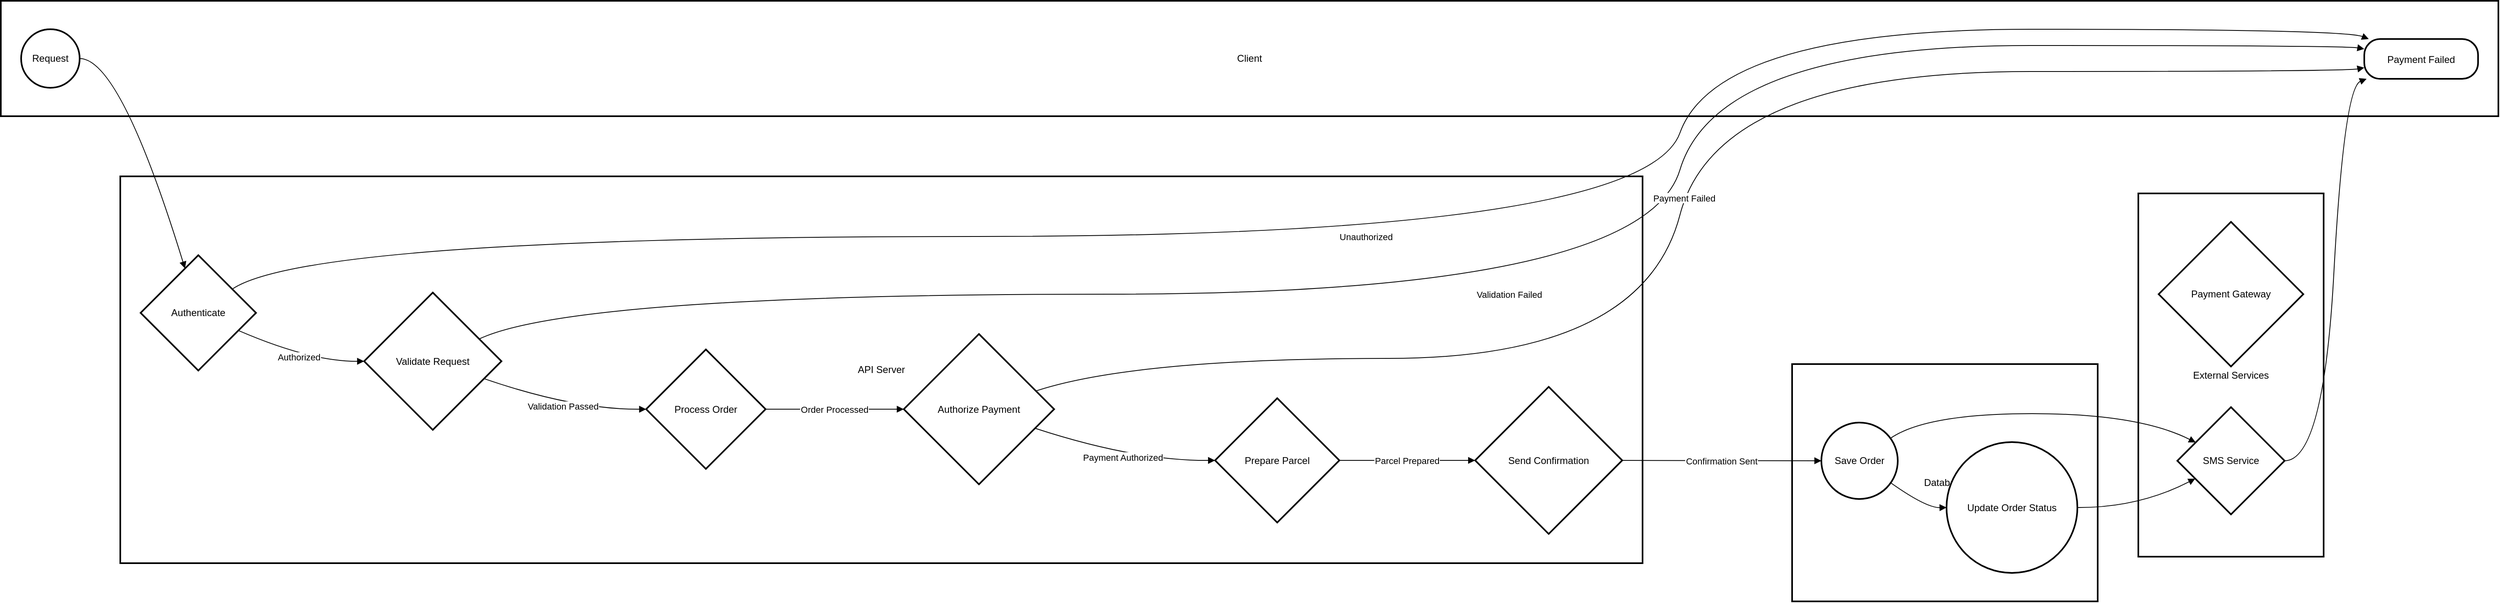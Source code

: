 <mxfile version="24.8.3">
  <diagram name="Strona-1" id="WtAhb_zsk_oFHH4tjgnX">
    <mxGraphModel>
      <root>
        <mxCell id="0" />
        <mxCell id="1" parent="0" />
        <mxCell id="2" value="Client" style="whiteSpace=wrap;strokeWidth=2;" vertex="1" parent="1">
          <mxGeometry x="8" y="8" width="3073" height="142" as="geometry" />
        </mxCell>
        <mxCell id="3" value="External Services" style="whiteSpace=wrap;strokeWidth=2;" vertex="1" parent="1">
          <mxGeometry x="2638" y="245" width="228" height="447" as="geometry" />
        </mxCell>
        <mxCell id="4" value="Database" style="whiteSpace=wrap;strokeWidth=2;" vertex="1" parent="1">
          <mxGeometry x="2212" y="455" width="376" height="292" as="geometry" />
        </mxCell>
        <mxCell id="5" value="API Server" style="whiteSpace=wrap;strokeWidth=2;" vertex="1" parent="1">
          <mxGeometry x="155" y="224" width="1873" height="476" as="geometry" />
        </mxCell>
        <mxCell id="6" value="Request" style="ellipse;aspect=fixed;strokeWidth=2;whiteSpace=wrap;" vertex="1" parent="1">
          <mxGeometry x="33" y="43" width="72" height="72" as="geometry" />
        </mxCell>
        <mxCell id="7" value="Authenticate" style="rhombus;strokeWidth=2;whiteSpace=wrap;" vertex="1" parent="1">
          <mxGeometry x="180" y="321" width="142" height="142" as="geometry" />
        </mxCell>
        <mxCell id="8" value="Validate Request" style="rhombus;strokeWidth=2;whiteSpace=wrap;" vertex="1" parent="1">
          <mxGeometry x="455" y="367" width="169" height="169" as="geometry" />
        </mxCell>
        <mxCell id="9" value="Process Order" style="rhombus;strokeWidth=2;whiteSpace=wrap;" vertex="1" parent="1">
          <mxGeometry x="802" y="437" width="147" height="147" as="geometry" />
        </mxCell>
        <mxCell id="10" value="Authorize Payment" style="rhombus;strokeWidth=2;whiteSpace=wrap;" vertex="1" parent="1">
          <mxGeometry x="1119" y="418" width="185" height="185" as="geometry" />
        </mxCell>
        <mxCell id="11" value="Prepare Parcel" style="rhombus;strokeWidth=2;whiteSpace=wrap;" vertex="1" parent="1">
          <mxGeometry x="1502" y="497" width="153" height="153" as="geometry" />
        </mxCell>
        <mxCell id="12" value="Send Confirmation" style="rhombus;strokeWidth=2;whiteSpace=wrap;" vertex="1" parent="1">
          <mxGeometry x="1822" y="483" width="181" height="181" as="geometry" />
        </mxCell>
        <mxCell id="13" value="Save Order" style="ellipse;aspect=fixed;strokeWidth=2;whiteSpace=wrap;" vertex="1" parent="1">
          <mxGeometry x="2248" y="527" width="94" height="94" as="geometry" />
        </mxCell>
        <mxCell id="14" value="Update Order Status" style="ellipse;aspect=fixed;strokeWidth=2;whiteSpace=wrap;" vertex="1" parent="1">
          <mxGeometry x="2402" y="551" width="161" height="161" as="geometry" />
        </mxCell>
        <mxCell id="15" value="Payment Gateway" style="rhombus;strokeWidth=2;whiteSpace=wrap;" vertex="1" parent="1">
          <mxGeometry x="2663" y="280" width="178" height="178" as="geometry" />
        </mxCell>
        <mxCell id="16" value="SMS Service" style="rhombus;strokeWidth=2;whiteSpace=wrap;" vertex="1" parent="1">
          <mxGeometry x="2686" y="508" width="132" height="132" as="geometry" />
        </mxCell>
        <mxCell id="17" value="Payment Failed" style="rounded=1;arcSize=40;strokeWidth=2" vertex="1" parent="1">
          <mxGeometry x="2916" y="55" width="140" height="49" as="geometry" />
        </mxCell>
        <mxCell id="18" value="" style="curved=1;startArrow=none;endArrow=block;exitX=1;exitY=0.5;entryX=0.35;entryY=0;" edge="1" parent="1" source="6" target="7">
          <mxGeometry relative="1" as="geometry">
            <Array as="points">
              <mxPoint x="155" y="79" />
            </Array>
          </mxGeometry>
        </mxCell>
        <mxCell id="19" value="Unauthorized" style="curved=1;startArrow=none;endArrow=block;exitX=1;exitY=0.15;entryX=0.03;entryY=-0.01;" edge="1" parent="1" source="7" target="17">
          <mxGeometry relative="1" as="geometry">
            <Array as="points">
              <mxPoint x="389" y="298" />
              <mxPoint x="2028" y="298" />
              <mxPoint x="2120" y="43" />
              <mxPoint x="2891" y="43" />
            </Array>
          </mxGeometry>
        </mxCell>
        <mxCell id="20" value="Authorized" style="curved=1;startArrow=none;endArrow=block;exitX=1;exitY=0.72;entryX=0;entryY=0.5;" edge="1" parent="1" source="7" target="8">
          <mxGeometry relative="1" as="geometry">
            <Array as="points">
              <mxPoint x="389" y="452" />
            </Array>
          </mxGeometry>
        </mxCell>
        <mxCell id="21" value="Validation Failed" style="curved=1;startArrow=none;endArrow=block;exitX=1;exitY=0.26;entryX=0;entryY=0.25;" edge="1" parent="1" source="8" target="17">
          <mxGeometry relative="1" as="geometry">
            <Array as="points">
              <mxPoint x="713" y="369" />
              <mxPoint x="2028" y="369" />
              <mxPoint x="2120" y="63" />
              <mxPoint x="2891" y="63" />
            </Array>
          </mxGeometry>
        </mxCell>
        <mxCell id="22" value="Validation Passed" style="curved=1;startArrow=none;endArrow=block;exitX=1;exitY=0.67;entryX=0;entryY=0.5;" edge="1" parent="1" source="8" target="9">
          <mxGeometry relative="1" as="geometry">
            <Array as="points">
              <mxPoint x="713" y="511" />
            </Array>
          </mxGeometry>
        </mxCell>
        <mxCell id="23" value="Order Processed" style="curved=1;startArrow=none;endArrow=block;exitX=1;exitY=0.5;entryX=0;entryY=0.5;" edge="1" parent="1" source="9" target="10">
          <mxGeometry relative="1" as="geometry">
            <Array as="points" />
          </mxGeometry>
        </mxCell>
        <mxCell id="24" value="Payment Authorized" style="curved=1;startArrow=none;endArrow=block;exitX=1;exitY=0.67;entryX=0;entryY=0.5;" edge="1" parent="1" source="10" target="11">
          <mxGeometry relative="1" as="geometry">
            <Array as="points">
              <mxPoint x="1403" y="574" />
            </Array>
          </mxGeometry>
        </mxCell>
        <mxCell id="25" value="Payment Failed" style="curved=1;startArrow=none;endArrow=block;exitX=1;exitY=0.34;entryX=0;entryY=0.72;" edge="1" parent="1" source="10" target="17">
          <mxGeometry relative="1" as="geometry">
            <Array as="points">
              <mxPoint x="1403" y="448" />
              <mxPoint x="2028" y="448" />
              <mxPoint x="2120" y="95" />
              <mxPoint x="2891" y="95" />
            </Array>
          </mxGeometry>
        </mxCell>
        <mxCell id="26" value="Parcel Prepared" style="curved=1;startArrow=none;endArrow=block;exitX=1;exitY=0.5;entryX=0;entryY=0.5;" edge="1" parent="1" source="11" target="12">
          <mxGeometry relative="1" as="geometry">
            <Array as="points" />
          </mxGeometry>
        </mxCell>
        <mxCell id="27" value="Confirmation Sent" style="curved=1;startArrow=none;endArrow=block;exitX=1;exitY=0.5;entryX=0;entryY=0.5;" edge="1" parent="1" source="12" target="13">
          <mxGeometry relative="1" as="geometry">
            <Array as="points" />
          </mxGeometry>
        </mxCell>
        <mxCell id="28" value="" style="curved=1;startArrow=none;endArrow=block;exitX=0.99;exitY=0.85;entryX=0;entryY=0.5;" edge="1" parent="1" source="13" target="14">
          <mxGeometry relative="1" as="geometry">
            <Array as="points">
              <mxPoint x="2377" y="632" />
            </Array>
          </mxGeometry>
        </mxCell>
        <mxCell id="29" value="" style="curved=1;startArrow=none;endArrow=block;exitX=0.99;exitY=0.14;entryX=0;entryY=0.24;" edge="1" parent="1" source="13" target="16">
          <mxGeometry relative="1" as="geometry">
            <Array as="points">
              <mxPoint x="2377" y="516" />
              <mxPoint x="2638" y="516" />
            </Array>
          </mxGeometry>
        </mxCell>
        <mxCell id="30" value="" style="curved=1;startArrow=none;endArrow=block;exitX=1;exitY=0.5;entryX=0;entryY=0.75;" edge="1" parent="1" source="14" target="16">
          <mxGeometry relative="1" as="geometry">
            <Array as="points">
              <mxPoint x="2638" y="632" />
            </Array>
          </mxGeometry>
        </mxCell>
        <mxCell id="31" value="" style="curved=1;startArrow=none;endArrow=block;exitX=1;exitY=0.5;entryX=0.03;entryY=0.99;" edge="1" parent="1" source="16" target="17">
          <mxGeometry relative="1" as="geometry">
            <Array as="points">
              <mxPoint x="2866" y="574" />
              <mxPoint x="2891" y="115" />
            </Array>
          </mxGeometry>
        </mxCell>
      </root>
    </mxGraphModel>
  </diagram>
</mxfile>
